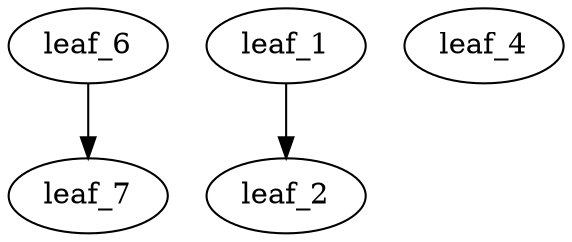 digraph G {
	subgraph node_5 {
		leaf_6;
		leaf_7;
		leaf_6 -> leaf_7;
	}
	subgraph node_3 {
		leaf_1;
		leaf_2;
		leaf_1 -> leaf_2;
	}
	leaf_4;
}